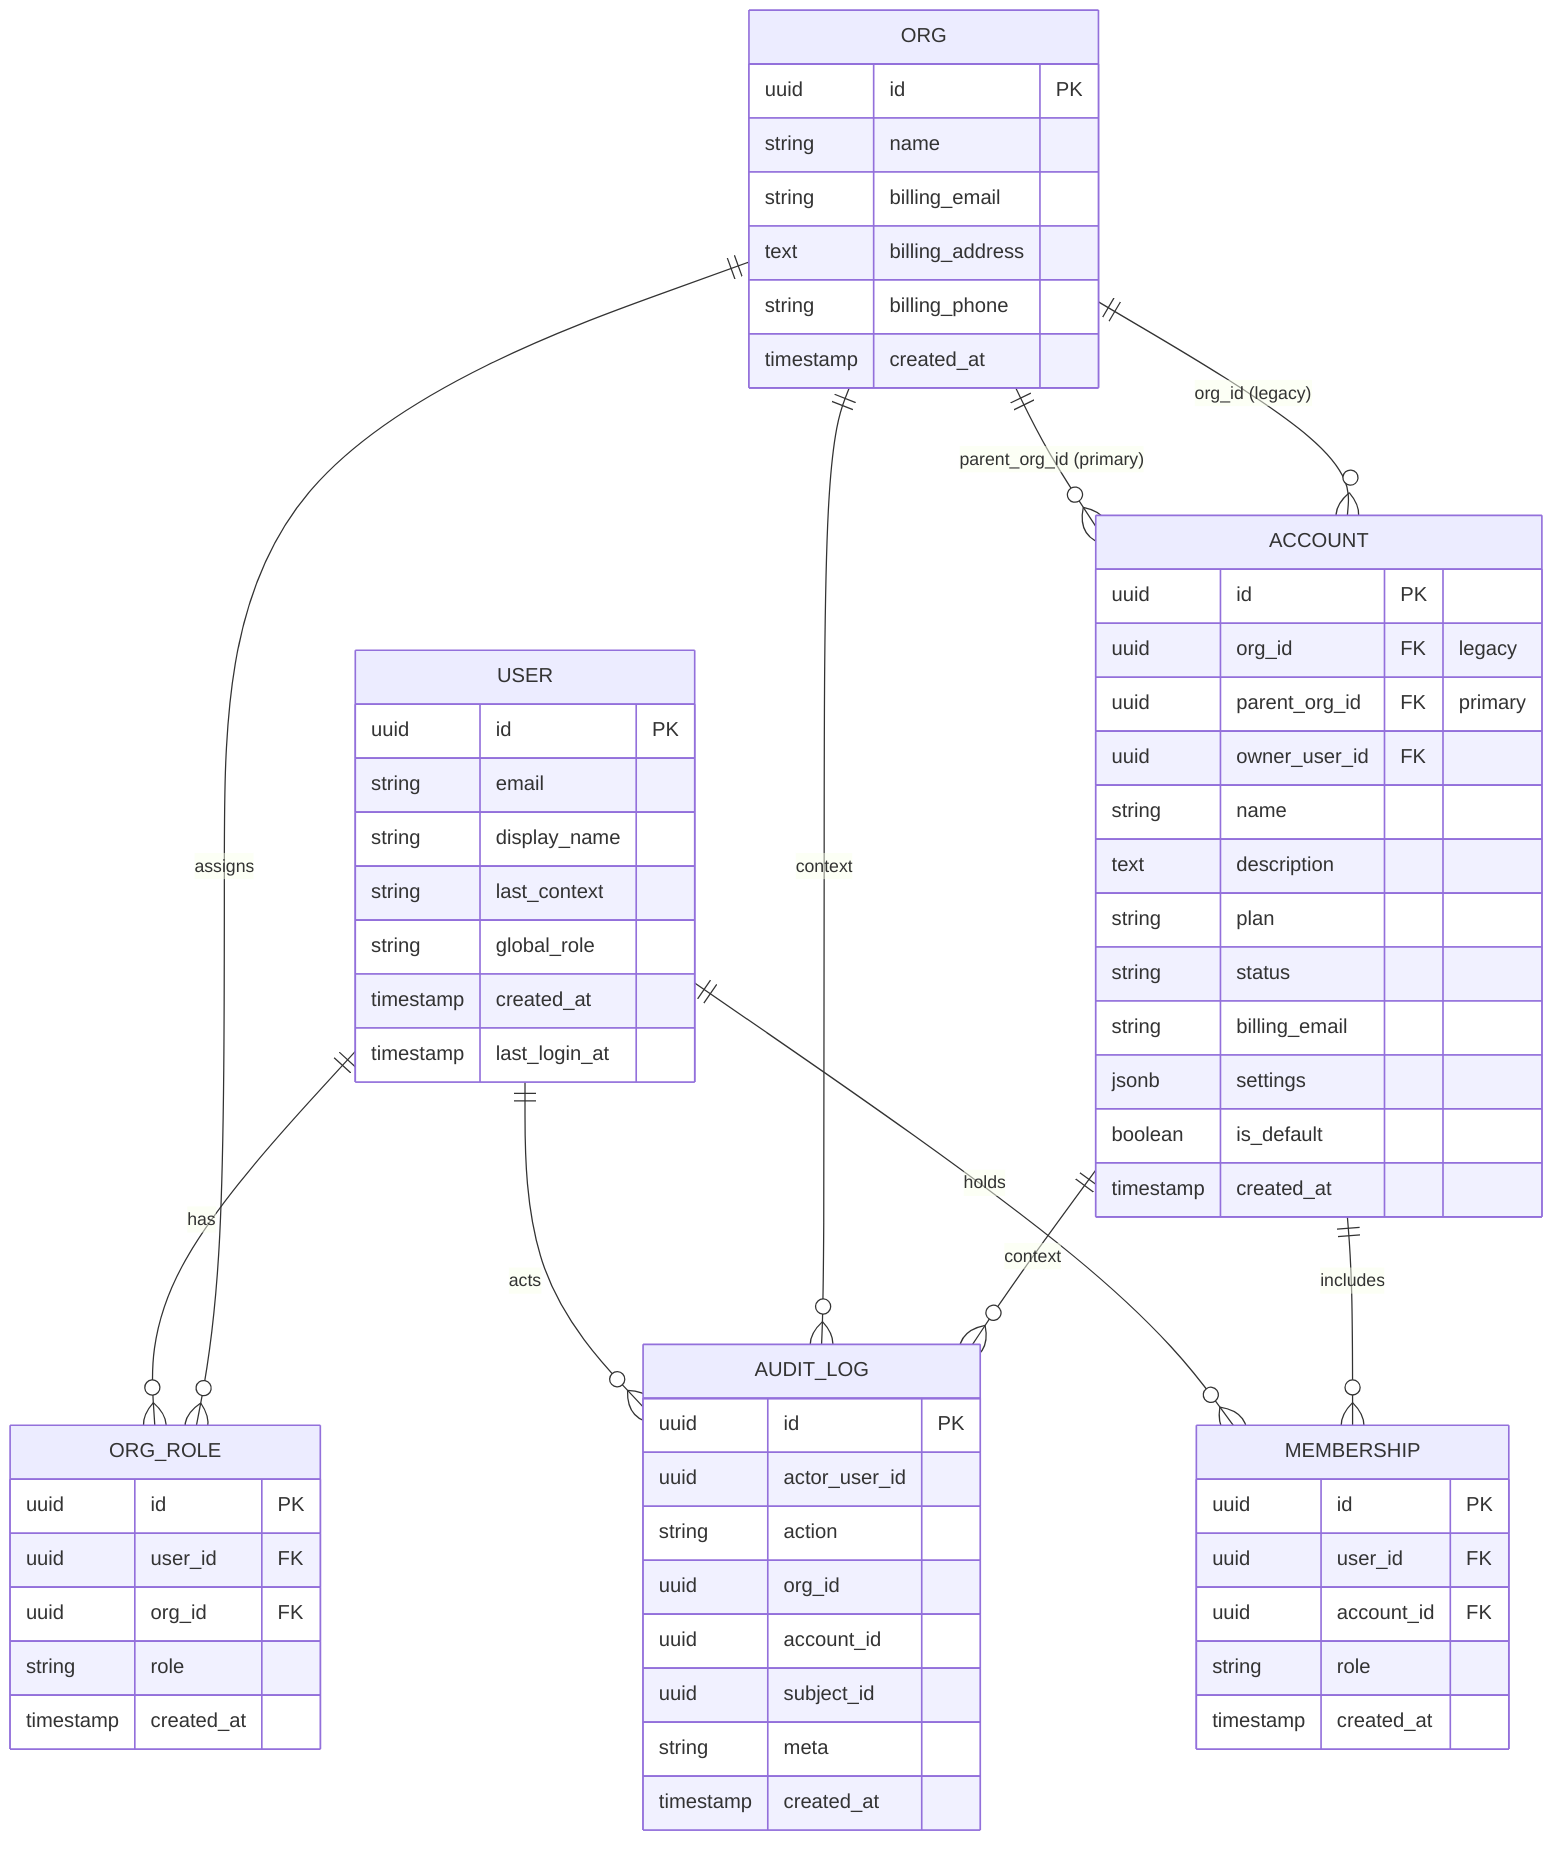 erDiagram
  USER {
    uuid id PK
    string email
    string display_name
    string last_context
    string global_role
    timestamp created_at
    timestamp last_login_at
  }

  ORG {
    uuid id PK
    string name
    string billing_email
    text billing_address
    string billing_phone
    timestamp created_at
  }

  ACCOUNT {
    uuid id PK
    uuid org_id FK "legacy"
    uuid parent_org_id FK "primary"
    uuid owner_user_id FK
    string name
    text description
    string plan
    string status
    string billing_email
    jsonb settings
    boolean is_default
    timestamp created_at
  }

  MEMBERSHIP {
    uuid id PK
    uuid user_id FK
    uuid account_id FK
    string role
    timestamp created_at
  }

  ORG_ROLE {
    uuid id PK
    uuid user_id FK
    uuid org_id FK
    string role
    timestamp created_at
  }

  AUDIT_LOG {
    uuid id PK
    uuid actor_user_id
    string action
    uuid org_id
    uuid account_id
    uuid subject_id
    string meta
    timestamp created_at
  }

  USER ||--o{ MEMBERSHIP : holds
  ACCOUNT ||--o{ MEMBERSHIP : includes
  USER ||--o{ ORG_ROLE : has
  ORG ||--o{ ACCOUNT : "parent_org_id (primary)"
  ORG ||--o{ ACCOUNT : "org_id (legacy)"
  ORG ||--o{ ORG_ROLE : assigns
  USER ||--o{ AUDIT_LOG : acts
  ORG ||--o{ AUDIT_LOG : context
  ACCOUNT ||--o{ AUDIT_LOG : context